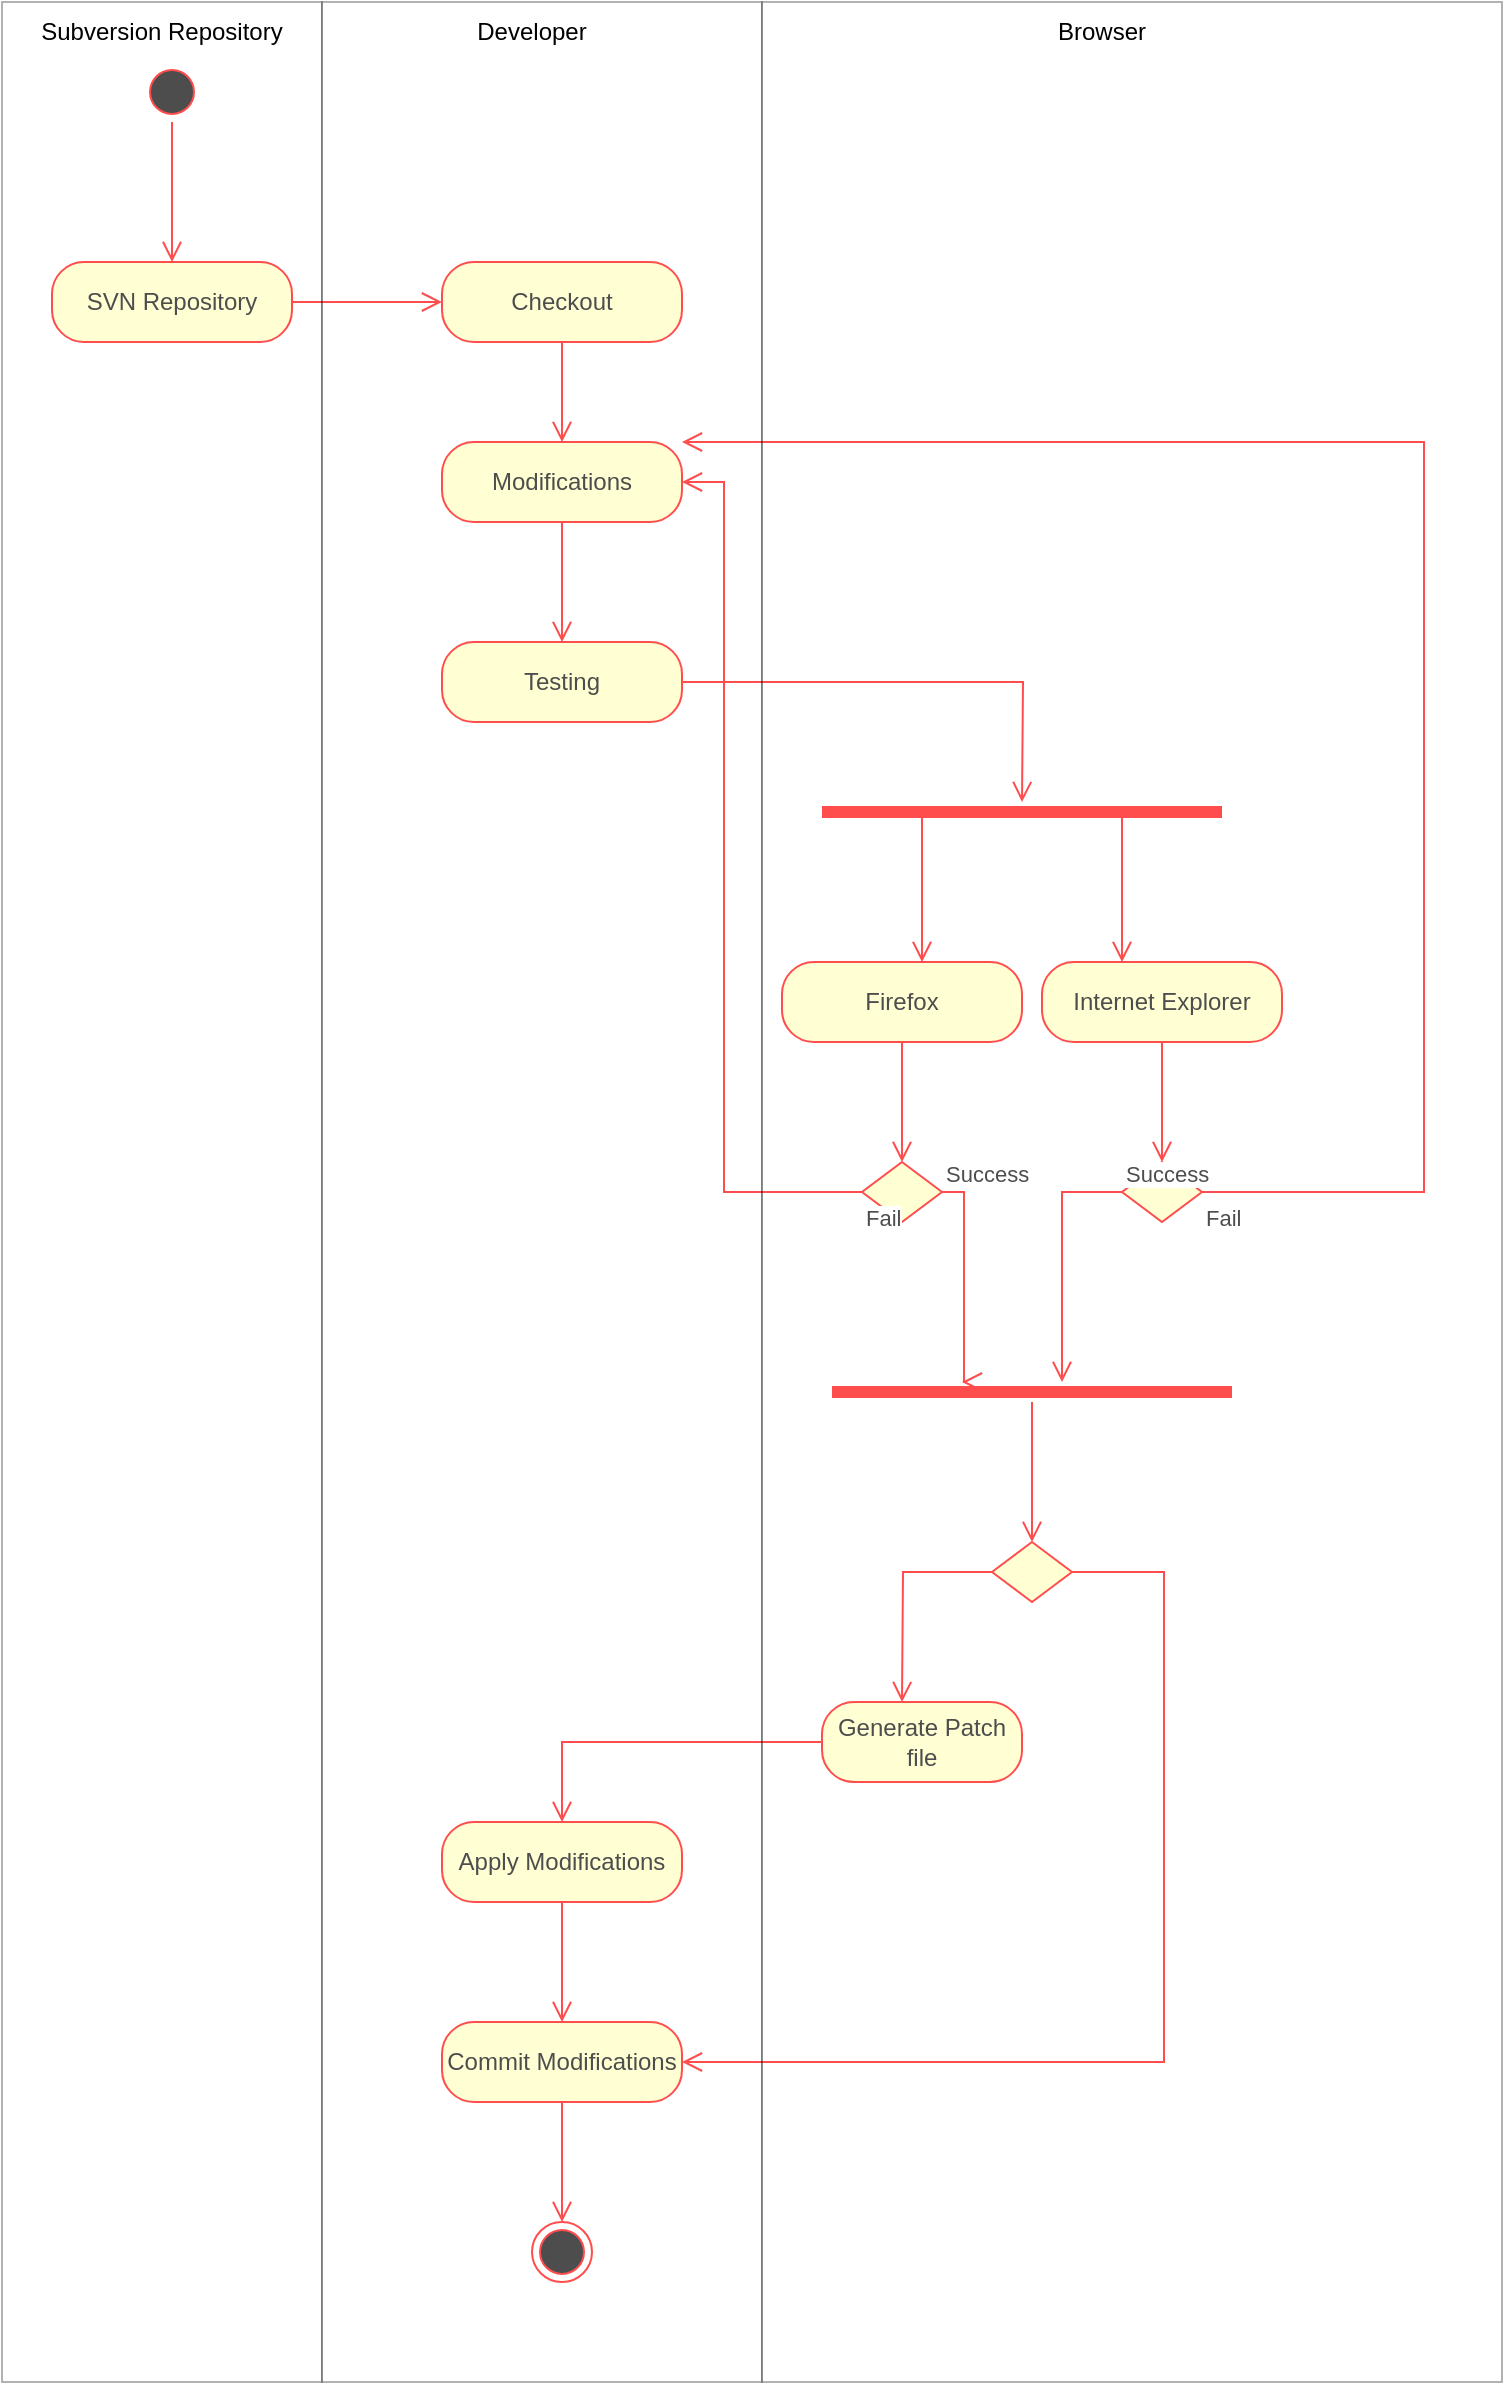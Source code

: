<mxfile version="21.7.5" type="device">
  <diagram name="Page-1" id="olBinws0sFfJcGJyvKUH">
    <mxGraphModel dx="1036" dy="604" grid="1" gridSize="10" guides="1" tooltips="1" connect="1" arrows="1" fold="1" page="1" pageScale="1" pageWidth="850" pageHeight="1100" math="0" shadow="0">
      <root>
        <mxCell id="0" />
        <mxCell id="1" parent="0" />
        <mxCell id="J-_Mzo_s9zJfkdfd4AHB-1" value="" style="ellipse;html=1;shape=startState;fillColor=#000000;strokeColor=#ff0000;" vertex="1" parent="1">
          <mxGeometry x="80" y="150" width="30" height="30" as="geometry" />
        </mxCell>
        <mxCell id="J-_Mzo_s9zJfkdfd4AHB-2" value="" style="edgeStyle=orthogonalEdgeStyle;html=1;verticalAlign=bottom;endArrow=open;endSize=8;strokeColor=#ff0000;rounded=0;" edge="1" source="J-_Mzo_s9zJfkdfd4AHB-1" parent="1">
          <mxGeometry relative="1" as="geometry">
            <mxPoint x="95" y="250" as="targetPoint" />
          </mxGeometry>
        </mxCell>
        <mxCell id="J-_Mzo_s9zJfkdfd4AHB-3" value="SVN Repository" style="rounded=1;whiteSpace=wrap;html=1;arcSize=40;fontColor=#000000;fillColor=#ffffc0;strokeColor=#ff0000;" vertex="1" parent="1">
          <mxGeometry x="35" y="250" width="120" height="40" as="geometry" />
        </mxCell>
        <mxCell id="J-_Mzo_s9zJfkdfd4AHB-4" value="" style="edgeStyle=orthogonalEdgeStyle;html=1;verticalAlign=bottom;endArrow=open;endSize=8;strokeColor=#ff0000;rounded=0;" edge="1" source="J-_Mzo_s9zJfkdfd4AHB-3" parent="1">
          <mxGeometry relative="1" as="geometry">
            <mxPoint x="230" y="270" as="targetPoint" />
          </mxGeometry>
        </mxCell>
        <mxCell id="J-_Mzo_s9zJfkdfd4AHB-5" value="Checkout" style="rounded=1;whiteSpace=wrap;html=1;arcSize=40;fontColor=#000000;fillColor=#ffffc0;strokeColor=#ff0000;" vertex="1" parent="1">
          <mxGeometry x="230" y="250" width="120" height="40" as="geometry" />
        </mxCell>
        <mxCell id="J-_Mzo_s9zJfkdfd4AHB-6" value="" style="edgeStyle=orthogonalEdgeStyle;html=1;verticalAlign=bottom;endArrow=open;endSize=8;strokeColor=#ff0000;rounded=0;exitX=0.5;exitY=1;exitDx=0;exitDy=0;entryX=0.5;entryY=0;entryDx=0;entryDy=0;" edge="1" source="J-_Mzo_s9zJfkdfd4AHB-5" parent="1" target="J-_Mzo_s9zJfkdfd4AHB-9">
          <mxGeometry relative="1" as="geometry">
            <mxPoint x="370" y="270" as="targetPoint" />
          </mxGeometry>
        </mxCell>
        <mxCell id="J-_Mzo_s9zJfkdfd4AHB-9" value="Modifications" style="rounded=1;whiteSpace=wrap;html=1;arcSize=40;fontColor=#000000;fillColor=#ffffc0;strokeColor=#ff0000;" vertex="1" parent="1">
          <mxGeometry x="230" y="340" width="120" height="40" as="geometry" />
        </mxCell>
        <mxCell id="J-_Mzo_s9zJfkdfd4AHB-10" value="" style="edgeStyle=orthogonalEdgeStyle;html=1;verticalAlign=bottom;endArrow=open;endSize=8;strokeColor=#ff0000;rounded=0;exitX=0.5;exitY=1;exitDx=0;exitDy=0;entryX=0.5;entryY=0;entryDx=0;entryDy=0;" edge="1" source="J-_Mzo_s9zJfkdfd4AHB-9" parent="1" target="J-_Mzo_s9zJfkdfd4AHB-11">
          <mxGeometry relative="1" as="geometry">
            <mxPoint x="540" y="270" as="targetPoint" />
          </mxGeometry>
        </mxCell>
        <mxCell id="J-_Mzo_s9zJfkdfd4AHB-11" value="Testing" style="rounded=1;whiteSpace=wrap;html=1;arcSize=40;fontColor=#000000;fillColor=#ffffc0;strokeColor=#ff0000;" vertex="1" parent="1">
          <mxGeometry x="230" y="440" width="120" height="40" as="geometry" />
        </mxCell>
        <mxCell id="J-_Mzo_s9zJfkdfd4AHB-12" value="" style="edgeStyle=orthogonalEdgeStyle;html=1;verticalAlign=bottom;endArrow=open;endSize=8;strokeColor=#ff0000;rounded=0;" edge="1" source="J-_Mzo_s9zJfkdfd4AHB-11" parent="1">
          <mxGeometry relative="1" as="geometry">
            <mxPoint x="520" y="520" as="targetPoint" />
          </mxGeometry>
        </mxCell>
        <mxCell id="J-_Mzo_s9zJfkdfd4AHB-15" value="" style="shape=line;html=1;strokeWidth=6;strokeColor=#ff0000;" vertex="1" parent="1">
          <mxGeometry x="420" y="520" width="200" height="10" as="geometry" />
        </mxCell>
        <mxCell id="J-_Mzo_s9zJfkdfd4AHB-16" value="" style="edgeStyle=orthogonalEdgeStyle;html=1;verticalAlign=bottom;endArrow=open;endSize=8;strokeColor=#ff0000;rounded=0;exitX=0.25;exitY=0.5;exitDx=0;exitDy=0;exitPerimeter=0;" edge="1" source="J-_Mzo_s9zJfkdfd4AHB-15" parent="1">
          <mxGeometry relative="1" as="geometry">
            <mxPoint x="470" y="600" as="targetPoint" />
          </mxGeometry>
        </mxCell>
        <mxCell id="J-_Mzo_s9zJfkdfd4AHB-17" value="" style="edgeStyle=orthogonalEdgeStyle;html=1;verticalAlign=bottom;endArrow=open;endSize=8;strokeColor=#ff0000;rounded=0;exitX=0.75;exitY=0.5;exitDx=0;exitDy=0;exitPerimeter=0;" edge="1" parent="1" source="J-_Mzo_s9zJfkdfd4AHB-15">
          <mxGeometry relative="1" as="geometry">
            <mxPoint x="570" y="600" as="targetPoint" />
            <mxPoint x="590" y="540" as="sourcePoint" />
          </mxGeometry>
        </mxCell>
        <mxCell id="J-_Mzo_s9zJfkdfd4AHB-18" value="Firefox" style="rounded=1;whiteSpace=wrap;html=1;arcSize=40;fontColor=#000000;fillColor=#ffffc0;strokeColor=#ff0000;" vertex="1" parent="1">
          <mxGeometry x="400" y="600" width="120" height="40" as="geometry" />
        </mxCell>
        <mxCell id="J-_Mzo_s9zJfkdfd4AHB-19" value="" style="edgeStyle=orthogonalEdgeStyle;html=1;verticalAlign=bottom;endArrow=open;endSize=8;strokeColor=#ff0000;rounded=0;" edge="1" source="J-_Mzo_s9zJfkdfd4AHB-18" parent="1">
          <mxGeometry relative="1" as="geometry">
            <mxPoint x="460" y="700" as="targetPoint" />
          </mxGeometry>
        </mxCell>
        <mxCell id="J-_Mzo_s9zJfkdfd4AHB-20" value="Internet Explorer" style="rounded=1;whiteSpace=wrap;html=1;arcSize=40;fontColor=#000000;fillColor=#ffffc0;strokeColor=#ff0000;" vertex="1" parent="1">
          <mxGeometry x="530" y="600" width="120" height="40" as="geometry" />
        </mxCell>
        <mxCell id="J-_Mzo_s9zJfkdfd4AHB-21" value="" style="edgeStyle=orthogonalEdgeStyle;html=1;verticalAlign=bottom;endArrow=open;endSize=8;strokeColor=#ff0000;rounded=0;" edge="1" source="J-_Mzo_s9zJfkdfd4AHB-20" parent="1">
          <mxGeometry relative="1" as="geometry">
            <mxPoint x="590" y="700" as="targetPoint" />
          </mxGeometry>
        </mxCell>
        <mxCell id="J-_Mzo_s9zJfkdfd4AHB-22" value="" style="rhombus;whiteSpace=wrap;html=1;fontColor=#000000;fillColor=#ffffc0;strokeColor=#ff0000;" vertex="1" parent="1">
          <mxGeometry x="570" y="700" width="40" height="30" as="geometry" />
        </mxCell>
        <mxCell id="J-_Mzo_s9zJfkdfd4AHB-23" value="Success" style="edgeStyle=orthogonalEdgeStyle;html=1;align=left;verticalAlign=bottom;endArrow=open;endSize=8;strokeColor=#ff0000;rounded=0;exitX=0;exitY=0.5;exitDx=0;exitDy=0;" edge="1" source="J-_Mzo_s9zJfkdfd4AHB-22" parent="1">
          <mxGeometry x="-1" relative="1" as="geometry">
            <mxPoint x="540" y="810" as="targetPoint" />
            <Array as="points">
              <mxPoint x="540" y="715" />
              <mxPoint x="540" y="780" />
            </Array>
            <mxPoint as="offset" />
          </mxGeometry>
        </mxCell>
        <mxCell id="J-_Mzo_s9zJfkdfd4AHB-24" value="Fail" style="edgeStyle=orthogonalEdgeStyle;html=1;align=left;verticalAlign=top;endArrow=open;endSize=8;strokeColor=#ff0000;rounded=0;entryX=1;entryY=0;entryDx=0;entryDy=0;" edge="1" source="J-_Mzo_s9zJfkdfd4AHB-22" parent="1" target="J-_Mzo_s9zJfkdfd4AHB-9">
          <mxGeometry x="-1" relative="1" as="geometry">
            <mxPoint x="720" y="310" as="targetPoint" />
            <Array as="points">
              <mxPoint x="721" y="715" />
              <mxPoint x="721" y="340" />
            </Array>
          </mxGeometry>
        </mxCell>
        <mxCell id="J-_Mzo_s9zJfkdfd4AHB-25" value="" style="rhombus;whiteSpace=wrap;html=1;fontColor=#000000;fillColor=#ffffc0;strokeColor=#ff0000;" vertex="1" parent="1">
          <mxGeometry x="440" y="700" width="40" height="30" as="geometry" />
        </mxCell>
        <mxCell id="J-_Mzo_s9zJfkdfd4AHB-26" value="Success" style="edgeStyle=orthogonalEdgeStyle;html=1;align=left;verticalAlign=bottom;endArrow=open;endSize=8;strokeColor=#ff0000;rounded=0;exitX=1;exitY=0.5;exitDx=0;exitDy=0;" edge="1" source="J-_Mzo_s9zJfkdfd4AHB-25" parent="1">
          <mxGeometry x="-1" relative="1" as="geometry">
            <mxPoint x="490" y="810" as="targetPoint" />
            <Array as="points">
              <mxPoint x="491" y="715" />
            </Array>
          </mxGeometry>
        </mxCell>
        <mxCell id="J-_Mzo_s9zJfkdfd4AHB-27" value="Fail" style="edgeStyle=orthogonalEdgeStyle;html=1;align=left;verticalAlign=top;endArrow=open;endSize=8;strokeColor=#ff0000;rounded=0;entryX=1;entryY=0.5;entryDx=0;entryDy=0;" edge="1" source="J-_Mzo_s9zJfkdfd4AHB-25" parent="1" target="J-_Mzo_s9zJfkdfd4AHB-9">
          <mxGeometry x="-1" relative="1" as="geometry">
            <mxPoint x="370" y="360" as="targetPoint" />
            <Array as="points">
              <mxPoint x="371" y="715" />
              <mxPoint x="371" y="360" />
            </Array>
          </mxGeometry>
        </mxCell>
        <mxCell id="J-_Mzo_s9zJfkdfd4AHB-28" value="" style="shape=line;html=1;strokeWidth=6;strokeColor=#ff0000;" vertex="1" parent="1">
          <mxGeometry x="425" y="810" width="200" height="10" as="geometry" />
        </mxCell>
        <mxCell id="J-_Mzo_s9zJfkdfd4AHB-29" value="" style="edgeStyle=orthogonalEdgeStyle;html=1;verticalAlign=bottom;endArrow=open;endSize=8;strokeColor=#ff0000;rounded=0;" edge="1" source="J-_Mzo_s9zJfkdfd4AHB-28" parent="1">
          <mxGeometry relative="1" as="geometry">
            <mxPoint x="525" y="890" as="targetPoint" />
          </mxGeometry>
        </mxCell>
        <mxCell id="J-_Mzo_s9zJfkdfd4AHB-30" value="" style="rhombus;whiteSpace=wrap;html=1;fontColor=#000000;fillColor=#ffffc0;strokeColor=#ff0000;" vertex="1" parent="1">
          <mxGeometry x="505" y="890" width="40" height="30" as="geometry" />
        </mxCell>
        <mxCell id="J-_Mzo_s9zJfkdfd4AHB-31" value="" style="edgeStyle=orthogonalEdgeStyle;html=1;align=left;verticalAlign=bottom;endArrow=open;endSize=8;strokeColor=#ff0000;rounded=0;" edge="1" source="J-_Mzo_s9zJfkdfd4AHB-30" parent="1">
          <mxGeometry x="-1" y="-16" relative="1" as="geometry">
            <mxPoint x="460" y="970" as="targetPoint" />
            <mxPoint x="15" y="11" as="offset" />
          </mxGeometry>
        </mxCell>
        <mxCell id="J-_Mzo_s9zJfkdfd4AHB-32" value="" style="edgeStyle=orthogonalEdgeStyle;html=1;align=left;verticalAlign=top;endArrow=open;endSize=8;strokeColor=#ff0000;rounded=0;exitX=1;exitY=0.5;exitDx=0;exitDy=0;entryX=1;entryY=0.5;entryDx=0;entryDy=0;" edge="1" source="J-_Mzo_s9zJfkdfd4AHB-30" parent="1" target="J-_Mzo_s9zJfkdfd4AHB-41">
          <mxGeometry x="-1" relative="1" as="geometry">
            <mxPoint x="410" y="1170" as="targetPoint" />
            <Array as="points">
              <mxPoint x="591" y="905" />
              <mxPoint x="591" y="1150" />
            </Array>
          </mxGeometry>
        </mxCell>
        <mxCell id="J-_Mzo_s9zJfkdfd4AHB-36" value="Generate Patch file" style="rounded=1;whiteSpace=wrap;html=1;arcSize=40;fontColor=#000000;fillColor=#ffffc0;strokeColor=#ff0000;" vertex="1" parent="1">
          <mxGeometry x="420" y="970" width="100" height="40" as="geometry" />
        </mxCell>
        <mxCell id="J-_Mzo_s9zJfkdfd4AHB-37" value="" style="edgeStyle=orthogonalEdgeStyle;html=1;verticalAlign=bottom;endArrow=open;endSize=8;strokeColor=#ff0000;rounded=0;exitX=0;exitY=0.5;exitDx=0;exitDy=0;entryX=0.5;entryY=0;entryDx=0;entryDy=0;" edge="1" source="J-_Mzo_s9zJfkdfd4AHB-36" parent="1" target="J-_Mzo_s9zJfkdfd4AHB-39">
          <mxGeometry relative="1" as="geometry">
            <mxPoint x="290" y="990" as="targetPoint" />
          </mxGeometry>
        </mxCell>
        <mxCell id="J-_Mzo_s9zJfkdfd4AHB-39" value="Apply Modifications" style="rounded=1;whiteSpace=wrap;html=1;arcSize=40;fontColor=#000000;fillColor=#ffffc0;strokeColor=#ff0000;" vertex="1" parent="1">
          <mxGeometry x="230" y="1030" width="120" height="40" as="geometry" />
        </mxCell>
        <mxCell id="J-_Mzo_s9zJfkdfd4AHB-40" value="" style="edgeStyle=orthogonalEdgeStyle;html=1;verticalAlign=bottom;endArrow=open;endSize=8;strokeColor=#ff0000;rounded=0;" edge="1" source="J-_Mzo_s9zJfkdfd4AHB-39" parent="1">
          <mxGeometry relative="1" as="geometry">
            <mxPoint x="290" y="1130" as="targetPoint" />
          </mxGeometry>
        </mxCell>
        <mxCell id="J-_Mzo_s9zJfkdfd4AHB-41" value="Commit Modifications" style="rounded=1;whiteSpace=wrap;html=1;arcSize=40;fontColor=#000000;fillColor=#ffffc0;strokeColor=#ff0000;" vertex="1" parent="1">
          <mxGeometry x="230" y="1130" width="120" height="40" as="geometry" />
        </mxCell>
        <mxCell id="J-_Mzo_s9zJfkdfd4AHB-42" value="" style="edgeStyle=orthogonalEdgeStyle;html=1;verticalAlign=bottom;endArrow=open;endSize=8;strokeColor=#ff0000;rounded=0;" edge="1" source="J-_Mzo_s9zJfkdfd4AHB-41" parent="1">
          <mxGeometry relative="1" as="geometry">
            <mxPoint x="290" y="1230" as="targetPoint" />
          </mxGeometry>
        </mxCell>
        <mxCell id="J-_Mzo_s9zJfkdfd4AHB-43" value="" style="ellipse;html=1;shape=endState;fillColor=#000000;strokeColor=#ff0000;" vertex="1" parent="1">
          <mxGeometry x="275" y="1230" width="30" height="30" as="geometry" />
        </mxCell>
        <mxCell id="J-_Mzo_s9zJfkdfd4AHB-44" value="" style="rounded=0;whiteSpace=wrap;html=1;opacity=30;" vertex="1" parent="1">
          <mxGeometry x="10" y="120" width="160" height="1190" as="geometry" />
        </mxCell>
        <mxCell id="J-_Mzo_s9zJfkdfd4AHB-45" value="" style="rounded=0;whiteSpace=wrap;html=1;opacity=30;" vertex="1" parent="1">
          <mxGeometry x="170" y="120" width="220" height="1190" as="geometry" />
        </mxCell>
        <mxCell id="J-_Mzo_s9zJfkdfd4AHB-46" value="" style="rounded=0;whiteSpace=wrap;html=1;opacity=30;" vertex="1" parent="1">
          <mxGeometry x="390" y="120" width="370" height="1190" as="geometry" />
        </mxCell>
        <mxCell id="J-_Mzo_s9zJfkdfd4AHB-48" value="Subversion Repository" style="text;html=1;strokeColor=none;fillColor=none;align=center;verticalAlign=middle;whiteSpace=wrap;rounded=0;" vertex="1" parent="1">
          <mxGeometry x="25" y="120" width="130" height="30" as="geometry" />
        </mxCell>
        <mxCell id="J-_Mzo_s9zJfkdfd4AHB-49" value="Developer" style="text;html=1;strokeColor=none;fillColor=none;align=center;verticalAlign=middle;whiteSpace=wrap;rounded=0;" vertex="1" parent="1">
          <mxGeometry x="245" y="120" width="60" height="30" as="geometry" />
        </mxCell>
        <mxCell id="J-_Mzo_s9zJfkdfd4AHB-50" value="Browser" style="text;html=1;strokeColor=none;fillColor=none;align=center;verticalAlign=middle;whiteSpace=wrap;rounded=0;" vertex="1" parent="1">
          <mxGeometry x="530" y="120" width="60" height="30" as="geometry" />
        </mxCell>
      </root>
    </mxGraphModel>
  </diagram>
</mxfile>
